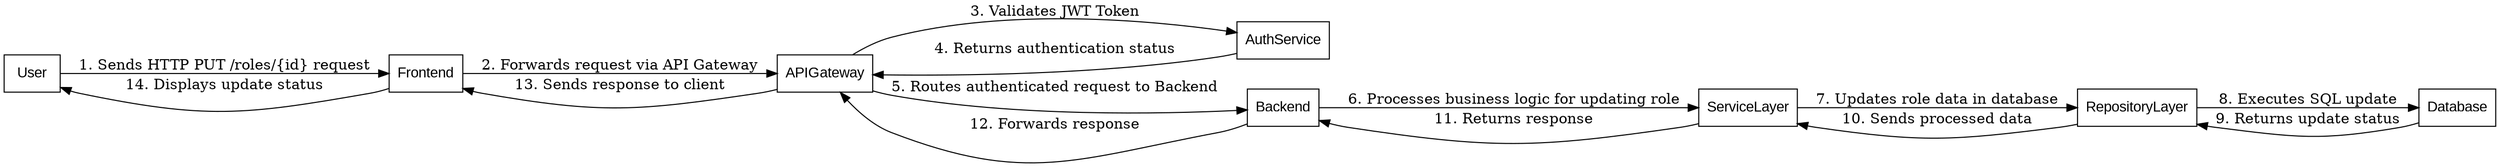 digraph UpdateRole {
    rankdir=LR;
    node [shape=record, fontname=Arial];

    User -> Frontend [label="1. Sends HTTP PUT /roles/{id} request"];
    Frontend -> APIGateway [label="2. Forwards request via API Gateway"];
    APIGateway -> AuthService [label="3. Validates JWT Token"];
    AuthService -> APIGateway [label="4. Returns authentication status"];
    APIGateway -> Backend [label="5. Routes authenticated request to Backend"];
    Backend -> ServiceLayer [label="6. Processes business logic for updating role"];
    ServiceLayer -> RepositoryLayer [label="7. Updates role data in database"];
    RepositoryLayer -> Database [label="8. Executes SQL update"];
    Database -> RepositoryLayer [label="9. Returns update status"];
    RepositoryLayer -> ServiceLayer [label="10. Sends processed data"];
    ServiceLayer -> Backend [label="11. Returns response"];
    Backend -> APIGateway [label="12. Forwards response"];
    APIGateway -> Frontend [label="13. Sends response to client"];
    Frontend -> User [label="14. Displays update status"];
}